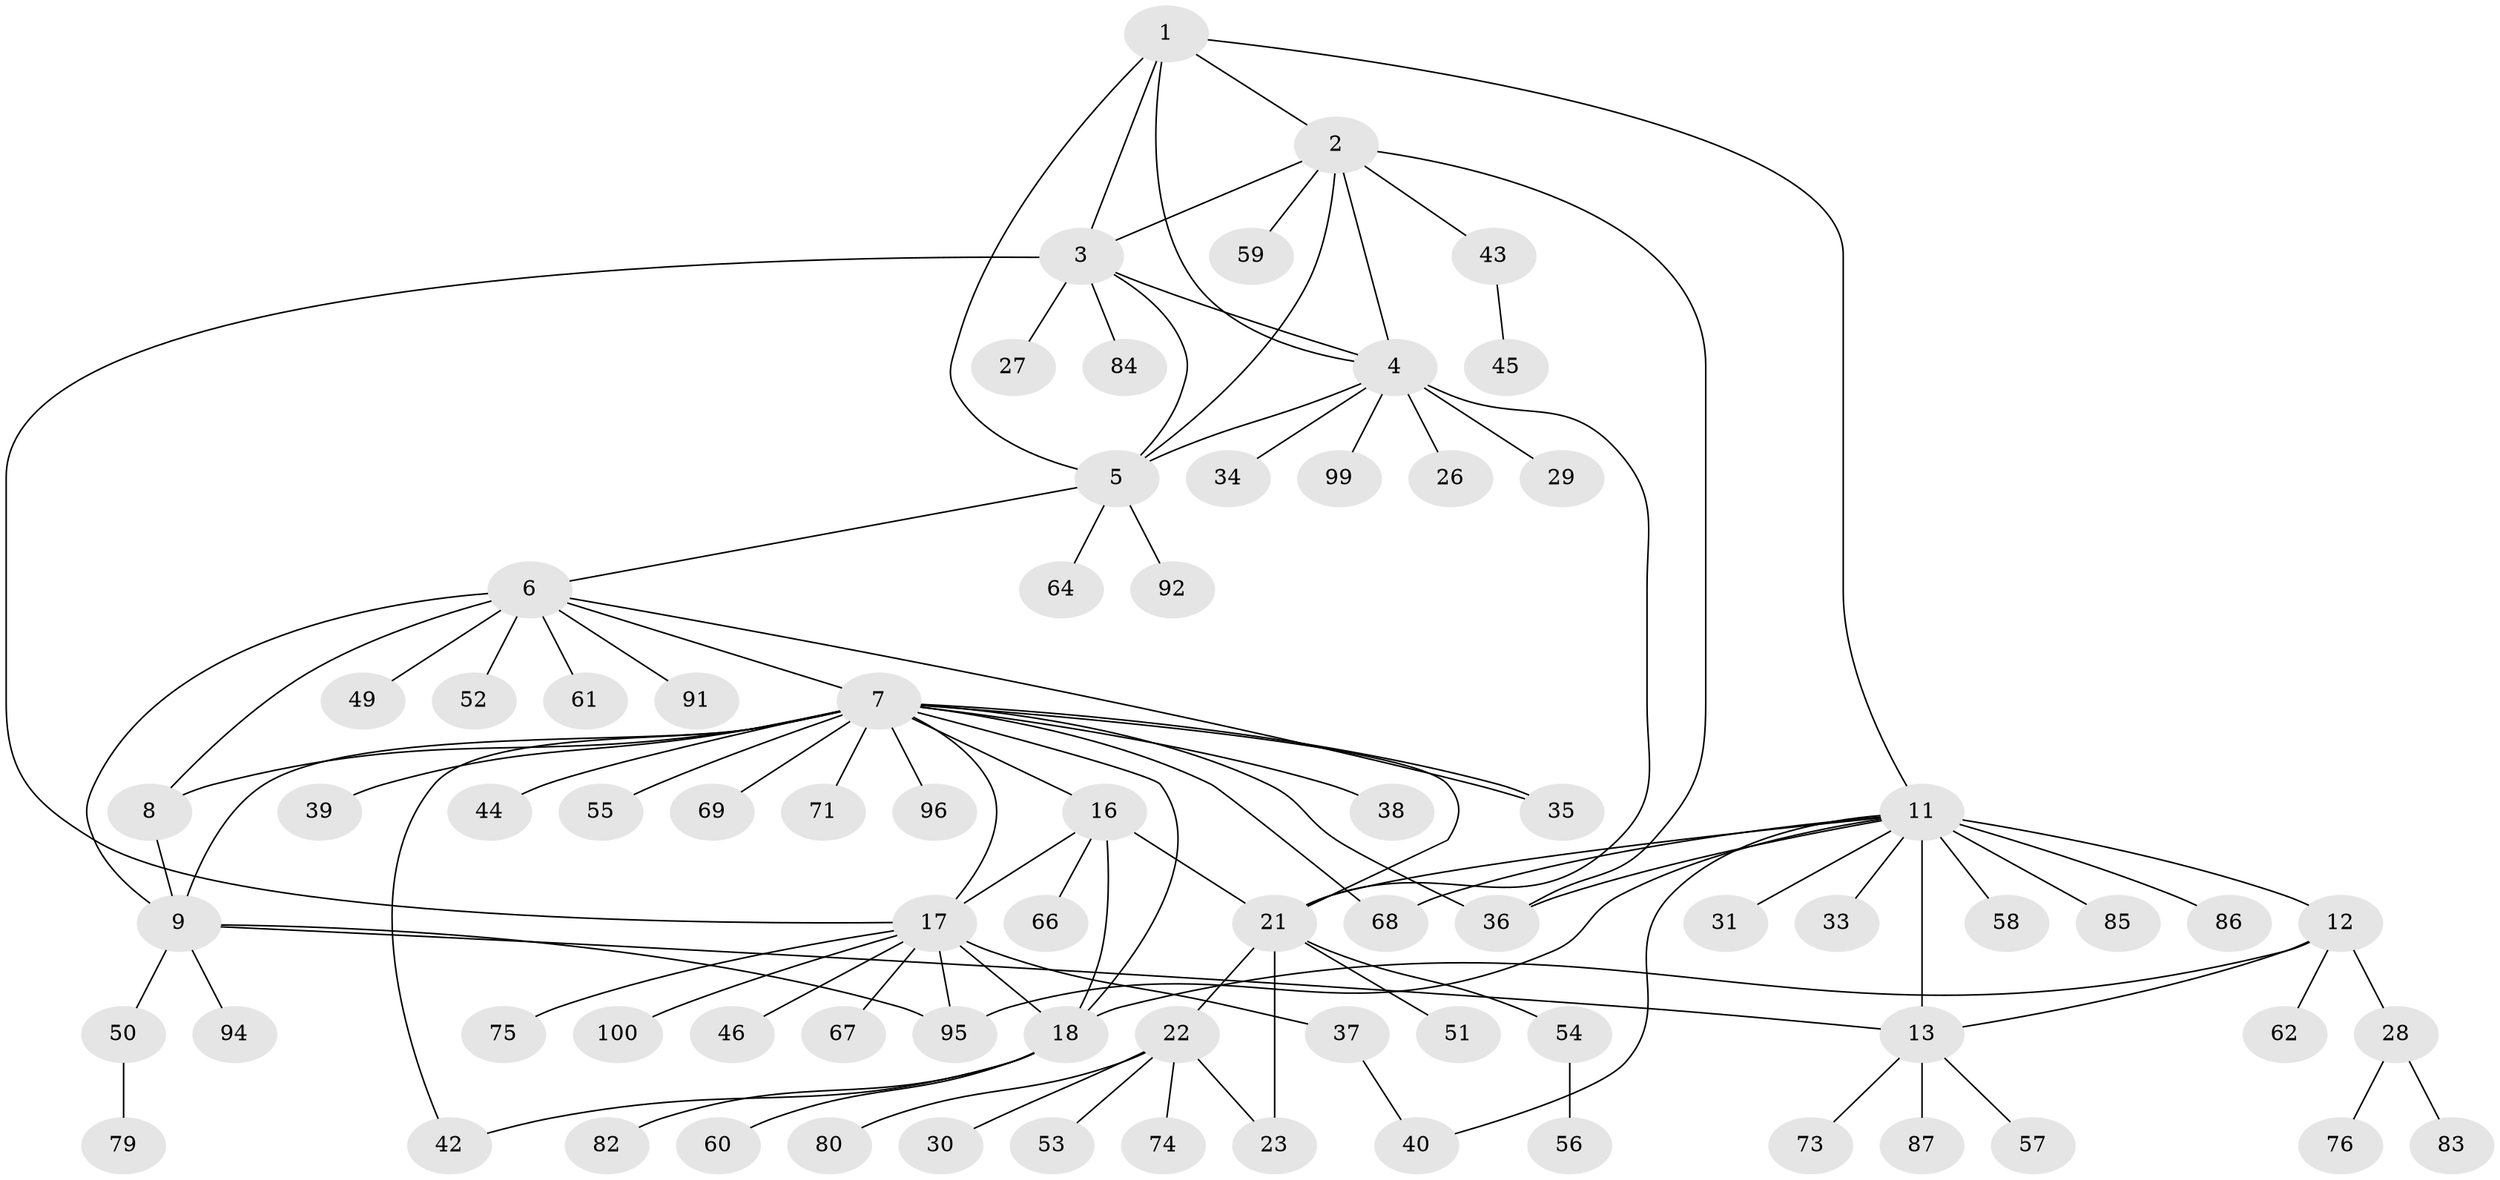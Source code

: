 // original degree distribution, {6: 0.0297029702970297, 8: 0.039603960396039604, 10: 0.009900990099009901, 5: 0.0297029702970297, 14: 0.009900990099009901, 4: 0.039603960396039604, 9: 0.04950495049504951, 12: 0.009900990099009901, 7: 0.0297029702970297, 11: 0.009900990099009901, 1: 0.6039603960396039, 3: 0.04950495049504951, 2: 0.0891089108910891}
// Generated by graph-tools (version 1.1) at 2025/11/02/27/25 16:11:35]
// undirected, 76 vertices, 103 edges
graph export_dot {
graph [start="1"]
  node [color=gray90,style=filled];
  1 [super="+41"];
  2 [super="+47"];
  3 [super="+89"];
  4 [super="+90"];
  5 [super="+81"];
  6 [super="+10"];
  7 [super="+20"];
  8;
  9 [super="+93"];
  11 [super="+14"];
  12 [super="+15"];
  13 [super="+48"];
  16 [super="+97"];
  17 [super="+19"];
  18 [super="+72"];
  21 [super="+32"];
  22 [super="+25"];
  23 [super="+24"];
  26;
  27;
  28 [super="+65"];
  29;
  30;
  31;
  33;
  34;
  35 [super="+98"];
  36 [super="+63"];
  37 [super="+78"];
  38;
  39;
  40;
  42;
  43;
  44;
  45;
  46;
  49;
  50;
  51;
  52;
  53;
  54 [super="+70"];
  55;
  56;
  57;
  58;
  59;
  60;
  61;
  62;
  64;
  66;
  67 [super="+88"];
  68;
  69;
  71 [super="+77"];
  73;
  74;
  75;
  76;
  79;
  80;
  82;
  83;
  84;
  85;
  86;
  87;
  91;
  92;
  94;
  95 [super="+101"];
  96;
  99;
  100;
  1 -- 2;
  1 -- 3;
  1 -- 4;
  1 -- 5;
  1 -- 11;
  2 -- 3;
  2 -- 4;
  2 -- 5;
  2 -- 36;
  2 -- 43;
  2 -- 59;
  3 -- 4;
  3 -- 5;
  3 -- 27;
  3 -- 84;
  3 -- 17;
  4 -- 5;
  4 -- 21;
  4 -- 26;
  4 -- 29;
  4 -- 34;
  4 -- 99;
  5 -- 6;
  5 -- 64;
  5 -- 92;
  6 -- 7 [weight=2];
  6 -- 8 [weight=2];
  6 -- 9 [weight=2];
  6 -- 35;
  6 -- 49;
  6 -- 52;
  6 -- 91;
  6 -- 61;
  7 -- 8;
  7 -- 9;
  7 -- 21;
  7 -- 38;
  7 -- 42;
  7 -- 44;
  7 -- 55;
  7 -- 68;
  7 -- 69;
  7 -- 71;
  7 -- 96;
  7 -- 16;
  7 -- 17 [weight=2];
  7 -- 18;
  7 -- 35;
  7 -- 39;
  7 -- 36;
  8 -- 9;
  9 -- 13;
  9 -- 50;
  9 -- 94;
  9 -- 95;
  11 -- 12 [weight=4];
  11 -- 13 [weight=2];
  11 -- 21;
  11 -- 31;
  11 -- 36;
  11 -- 40;
  11 -- 58;
  11 -- 85;
  11 -- 86;
  11 -- 95;
  11 -- 33;
  11 -- 68;
  12 -- 13 [weight=2];
  12 -- 28;
  12 -- 18;
  12 -- 62;
  13 -- 57;
  13 -- 73;
  13 -- 87;
  16 -- 17 [weight=2];
  16 -- 18;
  16 -- 21;
  16 -- 66;
  17 -- 18 [weight=2];
  17 -- 37;
  17 -- 46;
  17 -- 75;
  17 -- 100;
  17 -- 67;
  17 -- 95;
  18 -- 42;
  18 -- 60;
  18 -- 82;
  21 -- 22 [weight=2];
  21 -- 23 [weight=2];
  21 -- 51;
  21 -- 54;
  22 -- 23 [weight=4];
  22 -- 53;
  22 -- 74;
  22 -- 80;
  22 -- 30;
  28 -- 76;
  28 -- 83;
  37 -- 40;
  43 -- 45;
  50 -- 79;
  54 -- 56;
}
